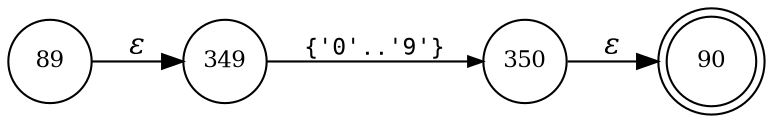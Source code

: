 digraph ATN {
rankdir=LR;
s90[fontsize=11, label="90", shape=doublecircle, fixedsize=true, width=.6];
s89[fontsize=11,label="89", shape=circle, fixedsize=true, width=.55, peripheries=1];
s349[fontsize=11,label="349", shape=circle, fixedsize=true, width=.55, peripheries=1];
s350[fontsize=11,label="350", shape=circle, fixedsize=true, width=.55, peripheries=1];
s89 -> s349 [fontname="Times-Italic", label="&epsilon;"];
s349 -> s350 [fontsize=11, fontname="Courier", arrowsize=.7, label = "{'0'..'9'}", arrowhead = normal];
s350 -> s90 [fontname="Times-Italic", label="&epsilon;"];
}